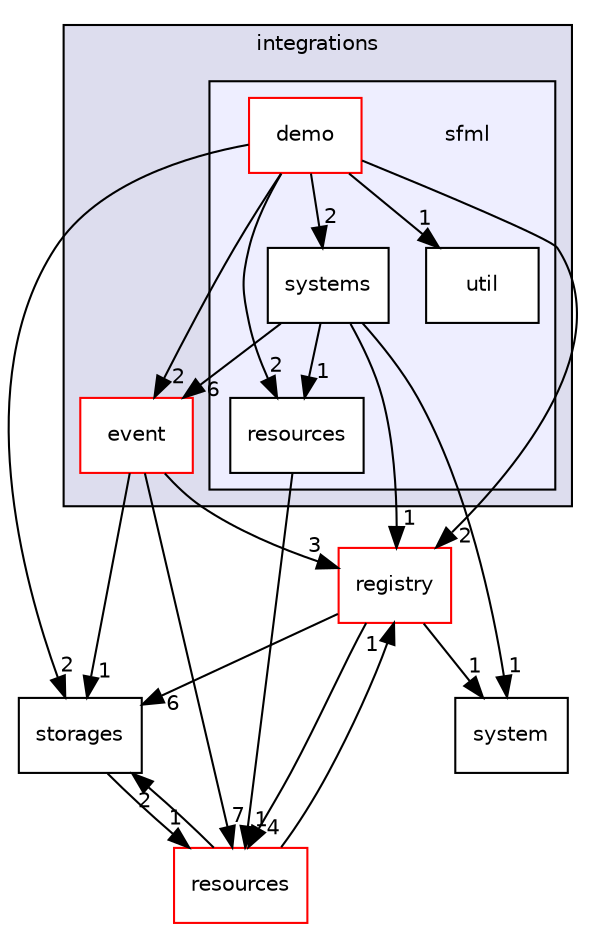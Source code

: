 digraph "src/ecstasy/integrations/sfml" {
  compound=true
  node [ fontsize="10", fontname="Helvetica"];
  edge [ labelfontsize="10", labelfontname="Helvetica"];
  subgraph clusterdir_f15917d6366dfa96c32563b53409824a {
    graph [ bgcolor="#ddddee", pencolor="black", label="integrations" fontname="Helvetica", fontsize="10", URL="dir_f15917d6366dfa96c32563b53409824a.html"]
  dir_183c73d974247df0fabaedf6b9eb94ef [shape=box label="event" fillcolor="white" style="filled" color="red" URL="dir_183c73d974247df0fabaedf6b9eb94ef.html"];
  subgraph clusterdir_51c06735119cb26e5f04dc30c3de2d57 {
    graph [ bgcolor="#eeeeff", pencolor="black", label="" URL="dir_51c06735119cb26e5f04dc30c3de2d57.html"];
    dir_51c06735119cb26e5f04dc30c3de2d57 [shape=plaintext label="sfml"];
  dir_c01fc4cc10e0d58939200194d46ba02e [shape=box label="demo" fillcolor="white" style="filled" color="red" URL="dir_c01fc4cc10e0d58939200194d46ba02e.html"];
  dir_d39b5e3b98d710191729c82e4f1d60c9 [shape=box label="resources" fillcolor="white" style="filled" URL="dir_d39b5e3b98d710191729c82e4f1d60c9.html"];
  dir_30970fbe9de3918f98e58b7106d748f8 [shape=box label="systems" fillcolor="white" style="filled" URL="dir_30970fbe9de3918f98e58b7106d748f8.html"];
  dir_2de34326986a779f9fff4c0e99b551f8 [shape=box label="util" fillcolor="white" style="filled" URL="dir_2de34326986a779f9fff4c0e99b551f8.html"];
  }
  }
  dir_27d9dd95bf0309eb27f3bb61fbabadeb [shape=box label="registry" fillcolor="white" style="filled" color="red" URL="dir_27d9dd95bf0309eb27f3bb61fbabadeb.html"];
  dir_4a1419ba0e8125a1fc6aeccf1492e850 [shape=box label="storages" URL="dir_4a1419ba0e8125a1fc6aeccf1492e850.html"];
  dir_8c1a170fbd0a5283d7ed264cf6df56b3 [shape=box label="resources" fillcolor="white" style="filled" color="red" URL="dir_8c1a170fbd0a5283d7ed264cf6df56b3.html"];
  dir_bb1f71bfffde0d1688dd5f7686f27ec6 [shape=box label="system" URL="dir_bb1f71bfffde0d1688dd5f7686f27ec6.html"];
  dir_d39b5e3b98d710191729c82e4f1d60c9->dir_8c1a170fbd0a5283d7ed264cf6df56b3 [headlabel="1", labeldistance=1.5 headhref="dir_000008_000017.html"];
  dir_c01fc4cc10e0d58939200194d46ba02e->dir_183c73d974247df0fabaedf6b9eb94ef [headlabel="2", labeldistance=1.5 headhref="dir_000020_000003.html"];
  dir_c01fc4cc10e0d58939200194d46ba02e->dir_27d9dd95bf0309eb27f3bb61fbabadeb [headlabel="2", labeldistance=1.5 headhref="dir_000020_000014.html"];
  dir_c01fc4cc10e0d58939200194d46ba02e->dir_2de34326986a779f9fff4c0e99b551f8 [headlabel="1", labeldistance=1.5 headhref="dir_000020_000010.html"];
  dir_c01fc4cc10e0d58939200194d46ba02e->dir_30970fbe9de3918f98e58b7106d748f8 [headlabel="2", labeldistance=1.5 headhref="dir_000020_000009.html"];
  dir_c01fc4cc10e0d58939200194d46ba02e->dir_4a1419ba0e8125a1fc6aeccf1492e850 [headlabel="2", labeldistance=1.5 headhref="dir_000020_000019.html"];
  dir_c01fc4cc10e0d58939200194d46ba02e->dir_d39b5e3b98d710191729c82e4f1d60c9 [headlabel="2", labeldistance=1.5 headhref="dir_000020_000008.html"];
  dir_4a1419ba0e8125a1fc6aeccf1492e850->dir_8c1a170fbd0a5283d7ed264cf6df56b3 [headlabel="1", labeldistance=1.5 headhref="dir_000019_000017.html"];
  dir_30970fbe9de3918f98e58b7106d748f8->dir_183c73d974247df0fabaedf6b9eb94ef [headlabel="6", labeldistance=1.5 headhref="dir_000009_000003.html"];
  dir_30970fbe9de3918f98e58b7106d748f8->dir_27d9dd95bf0309eb27f3bb61fbabadeb [headlabel="1", labeldistance=1.5 headhref="dir_000009_000014.html"];
  dir_30970fbe9de3918f98e58b7106d748f8->dir_bb1f71bfffde0d1688dd5f7686f27ec6 [headlabel="1", labeldistance=1.5 headhref="dir_000009_000023.html"];
  dir_30970fbe9de3918f98e58b7106d748f8->dir_d39b5e3b98d710191729c82e4f1d60c9 [headlabel="1", labeldistance=1.5 headhref="dir_000009_000008.html"];
  dir_8c1a170fbd0a5283d7ed264cf6df56b3->dir_27d9dd95bf0309eb27f3bb61fbabadeb [headlabel="1", labeldistance=1.5 headhref="dir_000017_000014.html"];
  dir_8c1a170fbd0a5283d7ed264cf6df56b3->dir_4a1419ba0e8125a1fc6aeccf1492e850 [headlabel="2", labeldistance=1.5 headhref="dir_000017_000019.html"];
  dir_27d9dd95bf0309eb27f3bb61fbabadeb->dir_4a1419ba0e8125a1fc6aeccf1492e850 [headlabel="6", labeldistance=1.5 headhref="dir_000014_000019.html"];
  dir_27d9dd95bf0309eb27f3bb61fbabadeb->dir_8c1a170fbd0a5283d7ed264cf6df56b3 [headlabel="4", labeldistance=1.5 headhref="dir_000014_000017.html"];
  dir_27d9dd95bf0309eb27f3bb61fbabadeb->dir_bb1f71bfffde0d1688dd5f7686f27ec6 [headlabel="1", labeldistance=1.5 headhref="dir_000014_000023.html"];
  dir_183c73d974247df0fabaedf6b9eb94ef->dir_27d9dd95bf0309eb27f3bb61fbabadeb [headlabel="3", labeldistance=1.5 headhref="dir_000003_000014.html"];
  dir_183c73d974247df0fabaedf6b9eb94ef->dir_4a1419ba0e8125a1fc6aeccf1492e850 [headlabel="1", labeldistance=1.5 headhref="dir_000003_000019.html"];
  dir_183c73d974247df0fabaedf6b9eb94ef->dir_8c1a170fbd0a5283d7ed264cf6df56b3 [headlabel="7", labeldistance=1.5 headhref="dir_000003_000017.html"];
}
